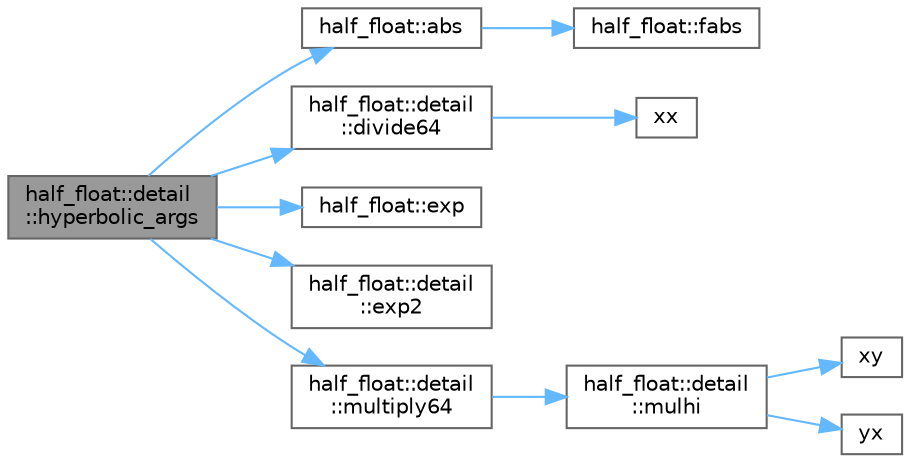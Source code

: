 digraph "half_float::detail::hyperbolic_args"
{
 // LATEX_PDF_SIZE
  bgcolor="transparent";
  edge [fontname=Helvetica,fontsize=10,labelfontname=Helvetica,labelfontsize=10];
  node [fontname=Helvetica,fontsize=10,shape=box,height=0.2,width=0.4];
  rankdir="LR";
  Node1 [id="Node000001",label="half_float::detail\l::hyperbolic_args",height=0.2,width=0.4,color="gray40", fillcolor="grey60", style="filled", fontcolor="black",tooltip=" "];
  Node1 -> Node2 [id="edge11_Node000001_Node000002",color="steelblue1",style="solid",tooltip=" "];
  Node2 [id="Node000002",label="half_float::abs",height=0.2,width=0.4,color="grey40", fillcolor="white", style="filled",URL="$namespacehalf__float.html#a1b64482e7b39ce993497bc3cddc4ae56",tooltip=" "];
  Node2 -> Node3 [id="edge12_Node000002_Node000003",color="steelblue1",style="solid",tooltip=" "];
  Node3 [id="Node000003",label="half_float::fabs",height=0.2,width=0.4,color="grey40", fillcolor="white", style="filled",URL="$namespacehalf__float.html#a078a815c019e2647bb1eb4229440583b",tooltip=" "];
  Node1 -> Node4 [id="edge13_Node000001_Node000004",color="steelblue1",style="solid",tooltip=" "];
  Node4 [id="Node000004",label="half_float::detail\l::divide64",height=0.2,width=0.4,color="grey40", fillcolor="white", style="filled",URL="$namespacehalf__float_1_1detail.html#aa61c2d91ad47586025e275bfbcd89b1b",tooltip=" "];
  Node4 -> Node5 [id="edge14_Node000004_Node000005",color="steelblue1",style="solid",tooltip=" "];
  Node5 [id="Node000005",label="xx",height=0.2,width=0.4,color="grey40", fillcolor="white", style="filled",URL="$core_2swizzle__2_8inl_8h.html#aae49af6726dec52213c1b49977caf958",tooltip=" "];
  Node1 -> Node6 [id="edge15_Node000001_Node000006",color="steelblue1",style="solid",tooltip=" "];
  Node6 [id="Node000006",label="half_float::exp",height=0.2,width=0.4,color="grey40", fillcolor="white", style="filled",URL="$namespacehalf__float.html#af218457b319aefe4dc32f92cbd47e446",tooltip=" "];
  Node1 -> Node7 [id="edge16_Node000001_Node000007",color="steelblue1",style="solid",tooltip=" "];
  Node7 [id="Node000007",label="half_float::detail\l::exp2",height=0.2,width=0.4,color="grey40", fillcolor="white", style="filled",URL="$namespacehalf__float_1_1detail.html#a0d63c22ad980df6380398c0abcdecd21",tooltip=" "];
  Node1 -> Node8 [id="edge17_Node000001_Node000008",color="steelblue1",style="solid",tooltip=" "];
  Node8 [id="Node000008",label="half_float::detail\l::multiply64",height=0.2,width=0.4,color="grey40", fillcolor="white", style="filled",URL="$namespacehalf__float_1_1detail.html#a4bb4e140d84e87a66ca65c71738a55d7",tooltip=" "];
  Node8 -> Node9 [id="edge18_Node000008_Node000009",color="steelblue1",style="solid",tooltip=" "];
  Node9 [id="Node000009",label="half_float::detail\l::mulhi",height=0.2,width=0.4,color="grey40", fillcolor="white", style="filled",URL="$namespacehalf__float_1_1detail.html#a5bab58d55c3e04b00aef9b6a28007c5a",tooltip=" "];
  Node9 -> Node10 [id="edge19_Node000009_Node000010",color="steelblue1",style="solid",tooltip=" "];
  Node10 [id="Node000010",label="xy",height=0.2,width=0.4,color="grey40", fillcolor="white", style="filled",URL="$core_2swizzle__2_8inl_8h.html#ababb1b57366125febc8d17ae67a2d24a",tooltip=" "];
  Node9 -> Node11 [id="edge20_Node000009_Node000011",color="steelblue1",style="solid",tooltip=" "];
  Node11 [id="Node000011",label="yx",height=0.2,width=0.4,color="grey40", fillcolor="white", style="filled",URL="$core_2swizzle__2_8inl_8h.html#ae322c742864ca65e48beee77a6319451",tooltip=" "];
}
